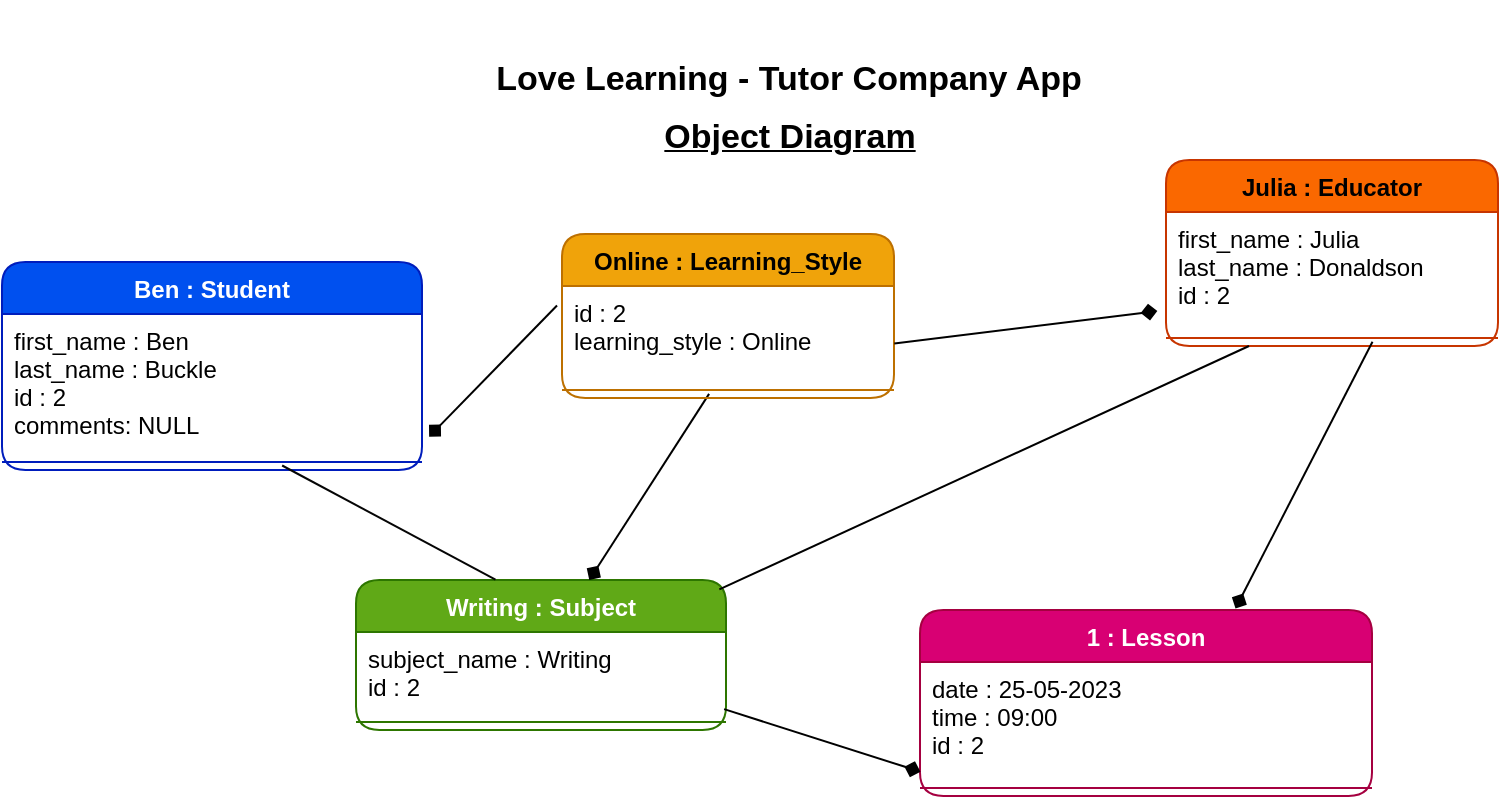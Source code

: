 <mxfile>
    <diagram id="bameyfpKyIcTp5K4QJI0" name="Page-1">
        <mxGraphModel dx="1630" dy="1734" grid="0" gridSize="10" guides="1" tooltips="1" connect="1" arrows="1" fold="1" page="1" pageScale="1" pageWidth="827" pageHeight="1169" background="#ffffff" math="0" shadow="0">
            <root>
                <mxCell id="0"/>
                <mxCell id="1" parent="0"/>
                <mxCell id="4" value="Ben : Student" style="swimlane;fontStyle=1;align=center;verticalAlign=top;childLayout=stackLayout;horizontal=1;startSize=26;horizontalStack=0;resizeParent=1;resizeParentMax=0;resizeLast=0;collapsible=1;marginBottom=0;rounded=1;fontColor=#ffffff;fillColor=#0050ef;strokeColor=#001DBC;" parent="1" vertex="1">
                    <mxGeometry x="-807" y="-1038" width="210" height="104" as="geometry"/>
                </mxCell>
                <mxCell id="5" value="first_name : Ben&#10;last_name : Buckle&#10;id : 2&#10;comments: NULL&#10;" style="text;strokeColor=none;fillColor=none;align=left;verticalAlign=top;spacingLeft=4;spacingRight=4;overflow=hidden;rotatable=0;points=[[0,0.5],[1,0.5]];portConstraint=eastwest;rounded=1;fontColor=#000000;" parent="4" vertex="1">
                    <mxGeometry y="26" width="210" height="70" as="geometry"/>
                </mxCell>
                <mxCell id="6" value="" style="line;strokeWidth=1;fillColor=none;align=left;verticalAlign=middle;spacingTop=-1;spacingLeft=3;spacingRight=3;rotatable=0;labelPosition=right;points=[];portConstraint=eastwest;strokeColor=inherit;rounded=1;fontColor=#000000;" parent="4" vertex="1">
                    <mxGeometry y="96" width="210" height="8" as="geometry"/>
                </mxCell>
                <mxCell id="7" value="&lt;p style=&quot;line-height: 160%; font-size: 17px;&quot;&gt;Love Learning - Tutor Company App&lt;/p&gt;" style="text;html=1;strokeColor=none;fillColor=none;align=center;verticalAlign=middle;whiteSpace=wrap;rounded=1;fontStyle=1;fontSize=17;fontColor=#000000;" parent="1" vertex="1">
                    <mxGeometry x="-567" y="-1169" width="307" height="77" as="geometry"/>
                </mxCell>
                <mxCell id="8" value="Object Diagram" style="text;html=1;strokeColor=none;fillColor=none;align=center;verticalAlign=middle;whiteSpace=wrap;rounded=1;fontSize=17;fontStyle=5;fontColor=#000000;" parent="1" vertex="1">
                    <mxGeometry x="-524" y="-1126" width="222" height="52" as="geometry"/>
                </mxCell>
                <mxCell id="9" value="Writing : Subject" style="swimlane;fontStyle=1;align=center;verticalAlign=top;childLayout=stackLayout;horizontal=1;startSize=26;horizontalStack=0;resizeParent=1;resizeParentMax=0;resizeLast=0;collapsible=1;marginBottom=0;rounded=1;fontColor=#ffffff;fillColor=#60a917;strokeColor=#2D7600;" parent="1" vertex="1">
                    <mxGeometry x="-630" y="-879" width="185" height="75" as="geometry"/>
                </mxCell>
                <mxCell id="10" value="subject_name : Writing&#10;id : 2" style="text;strokeColor=none;fillColor=none;align=left;verticalAlign=top;spacingLeft=4;spacingRight=4;overflow=hidden;rotatable=0;points=[[0,0.5],[1,0.5]];portConstraint=eastwest;rounded=1;fontColor=#000000;" parent="9" vertex="1">
                    <mxGeometry y="26" width="185" height="41" as="geometry"/>
                </mxCell>
                <mxCell id="11" value="" style="line;strokeWidth=1;fillColor=none;align=left;verticalAlign=middle;spacingTop=-1;spacingLeft=3;spacingRight=3;rotatable=0;labelPosition=right;points=[];portConstraint=eastwest;strokeColor=inherit;rounded=1;fontColor=#000000;" parent="9" vertex="1">
                    <mxGeometry y="67" width="185" height="8" as="geometry"/>
                </mxCell>
                <mxCell id="12" value="Julia : Educator" style="swimlane;fontStyle=1;align=center;verticalAlign=top;childLayout=stackLayout;horizontal=1;startSize=26;horizontalStack=0;resizeParent=1;resizeParentMax=0;resizeLast=0;collapsible=1;marginBottom=0;rounded=1;fontColor=#000000;fillColor=#fa6800;strokeColor=#C73500;" parent="1" vertex="1">
                    <mxGeometry x="-225" y="-1089" width="166" height="93" as="geometry"/>
                </mxCell>
                <mxCell id="13" value="first_name : Julia&#10;last_name : Donaldson&#10;id : 2&#10;" style="text;strokeColor=none;fillColor=none;align=left;verticalAlign=top;spacingLeft=4;spacingRight=4;overflow=hidden;rotatable=0;points=[[0,0.5],[1,0.5]];portConstraint=eastwest;rounded=1;fontColor=#000000;" parent="12" vertex="1">
                    <mxGeometry y="26" width="166" height="59" as="geometry"/>
                </mxCell>
                <mxCell id="14" value="" style="line;strokeWidth=1;fillColor=none;align=left;verticalAlign=middle;spacingTop=-1;spacingLeft=3;spacingRight=3;rotatable=0;labelPosition=right;points=[];portConstraint=eastwest;strokeColor=inherit;rounded=1;fontColor=#000000;" parent="12" vertex="1">
                    <mxGeometry y="85" width="166" height="8" as="geometry"/>
                </mxCell>
                <mxCell id="15" value="1 : Lesson" style="swimlane;fontStyle=1;align=center;verticalAlign=top;childLayout=stackLayout;horizontal=1;startSize=26;horizontalStack=0;resizeParent=1;resizeParentMax=0;resizeLast=0;collapsible=1;marginBottom=0;rounded=1;fontColor=#ffffff;fillColor=#d80073;strokeColor=#A50040;" parent="1" vertex="1">
                    <mxGeometry x="-348" y="-864" width="226" height="93" as="geometry"/>
                </mxCell>
                <mxCell id="16" value="date : 25-05-2023&#10;time : 09:00&#10;id : 2&#10;" style="text;strokeColor=none;fillColor=none;align=left;verticalAlign=top;spacingLeft=4;spacingRight=4;overflow=hidden;rotatable=0;points=[[0,0.5],[1,0.5]];portConstraint=eastwest;rounded=1;fontColor=#000000;" parent="15" vertex="1">
                    <mxGeometry y="26" width="226" height="59" as="geometry"/>
                </mxCell>
                <mxCell id="17" value="" style="line;strokeWidth=1;fillColor=none;align=left;verticalAlign=middle;spacingTop=-1;spacingLeft=3;spacingRight=3;rotatable=0;labelPosition=right;points=[];portConstraint=eastwest;strokeColor=inherit;rounded=1;fontColor=#000000;" parent="15" vertex="1">
                    <mxGeometry y="85" width="226" height="8" as="geometry"/>
                </mxCell>
                <mxCell id="18" style="html=1;fontSize=17;endArrow=diamond;endFill=1;fontColor=#000000;strokeColor=#000000;exitX=0.443;exitY=0.74;exitDx=0;exitDy=0;exitPerimeter=0;" parent="1" target="9" edge="1" source="21">
                    <mxGeometry relative="1" as="geometry">
                        <mxPoint x="-510.833" y="-815.667" as="targetPoint"/>
                        <mxPoint x="-427" y="-912" as="sourcePoint"/>
                    </mxGeometry>
                </mxCell>
                <mxCell id="19" value="Online : Learning_Style" style="swimlane;fontStyle=1;align=center;verticalAlign=top;childLayout=stackLayout;horizontal=1;startSize=26;horizontalStack=0;resizeParent=1;resizeParentMax=0;resizeLast=0;collapsible=1;marginBottom=0;rounded=1;fillColor=#f0a30a;strokeColor=#BD7000;fontColor=#000000;" parent="1" vertex="1">
                    <mxGeometry x="-527" y="-1052" width="166" height="82" as="geometry"/>
                </mxCell>
                <mxCell id="20" value="id : 2&#10;learning_style : Online" style="text;strokeColor=none;fillColor=none;align=left;verticalAlign=top;spacingLeft=4;spacingRight=4;overflow=hidden;rotatable=0;points=[[0,0.5],[1,0.5]];portConstraint=eastwest;rounded=1;fontColor=#000000;" parent="19" vertex="1">
                    <mxGeometry y="26" width="166" height="48" as="geometry"/>
                </mxCell>
                <mxCell id="21" value="" style="line;strokeWidth=1;fillColor=none;align=left;verticalAlign=middle;spacingTop=-1;spacingLeft=3;spacingRight=3;rotatable=0;labelPosition=right;points=[];portConstraint=eastwest;strokeColor=inherit;rounded=1;fontColor=#000000;" parent="19" vertex="1">
                    <mxGeometry y="74" width="166" height="8" as="geometry"/>
                </mxCell>
                <mxCell id="22" style="html=1;exitX=1.001;exitY=0.6;exitDx=0;exitDy=0;entryX=-0.026;entryY=0.839;entryDx=0;entryDy=0;fontSize=17;endArrow=diamond;endFill=1;exitPerimeter=0;entryPerimeter=0;fontColor=#000000;strokeColor=#000000;" parent="1" source="20" target="13" edge="1">
                    <mxGeometry relative="1" as="geometry">
                        <mxPoint x="-225.664" y="-936.671" as="targetPoint"/>
                    </mxGeometry>
                </mxCell>
                <mxCell id="23" style="html=1;fontSize=17;endArrow=diamond;endFill=1;exitX=-0.015;exitY=0.203;exitDx=0;exitDy=0;exitPerimeter=0;entryX=1.017;entryY=0.876;entryDx=0;entryDy=0;entryPerimeter=0;fontColor=#000000;strokeColor=#000000;" parent="1" source="20" target="5" edge="1">
                    <mxGeometry relative="1" as="geometry">
                        <mxPoint x="-588.45" y="-935.648" as="targetPoint"/>
                        <mxPoint x="-521" y="-982" as="sourcePoint"/>
                    </mxGeometry>
                </mxCell>
                <mxCell id="24" value="" style="endArrow=none;html=1;fontSize=17;entryX=0.25;entryY=1;entryDx=0;entryDy=0;exitX=0.982;exitY=0.063;exitDx=0;exitDy=0;exitPerimeter=0;fontColor=#000000;strokeColor=#000000;startArrow=none;startFill=0;endFill=0;" parent="1" source="9" target="12" edge="1">
                    <mxGeometry width="50" height="50" relative="1" as="geometry">
                        <mxPoint x="-471" y="-804" as="sourcePoint"/>
                        <mxPoint x="-223.008" y="-908.036" as="targetPoint"/>
                    </mxGeometry>
                </mxCell>
                <mxCell id="25" style="html=1;fontSize=17;endArrow=diamond;endFill=1;entryX=0.698;entryY=-0.008;entryDx=0;entryDy=0;entryPerimeter=0;fontColor=#000000;strokeColor=#000000;exitX=0.622;exitY=0.73;exitDx=0;exitDy=0;exitPerimeter=0;" parent="1" source="14" target="15" edge="1">
                    <mxGeometry relative="1" as="geometry">
                        <mxPoint x="-179.167" y="-810.667" as="targetPoint"/>
                        <mxPoint x="-120" y="-970" as="sourcePoint"/>
                    </mxGeometry>
                </mxCell>
                <mxCell id="26" style="html=1;entryX=0.001;entryY=0.93;entryDx=0;entryDy=0;entryPerimeter=0;fontSize=17;startArrow=none;startFill=0;endArrow=diamond;endFill=1;exitX=0.995;exitY=0.941;exitDx=0;exitDy=0;exitPerimeter=0;fontColor=#000000;strokeColor=#000000;" parent="1" source="10" target="16" edge="1">
                    <mxGeometry relative="1" as="geometry"/>
                </mxCell>
                <mxCell id="27" style="edgeStyle=none;html=1;endArrow=none;endFill=0;entryX=0.377;entryY=-0.002;entryDx=0;entryDy=0;entryPerimeter=0;strokeColor=#050505;startArrow=none;startFill=0;exitX=0.667;exitY=0.719;exitDx=0;exitDy=0;exitPerimeter=0;" parent="1" target="9" edge="1" source="6">
                    <mxGeometry relative="1" as="geometry">
                        <mxPoint x="-620" y="-940" as="sourcePoint"/>
                    </mxGeometry>
                </mxCell>
            </root>
        </mxGraphModel>
    </diagram>
</mxfile>